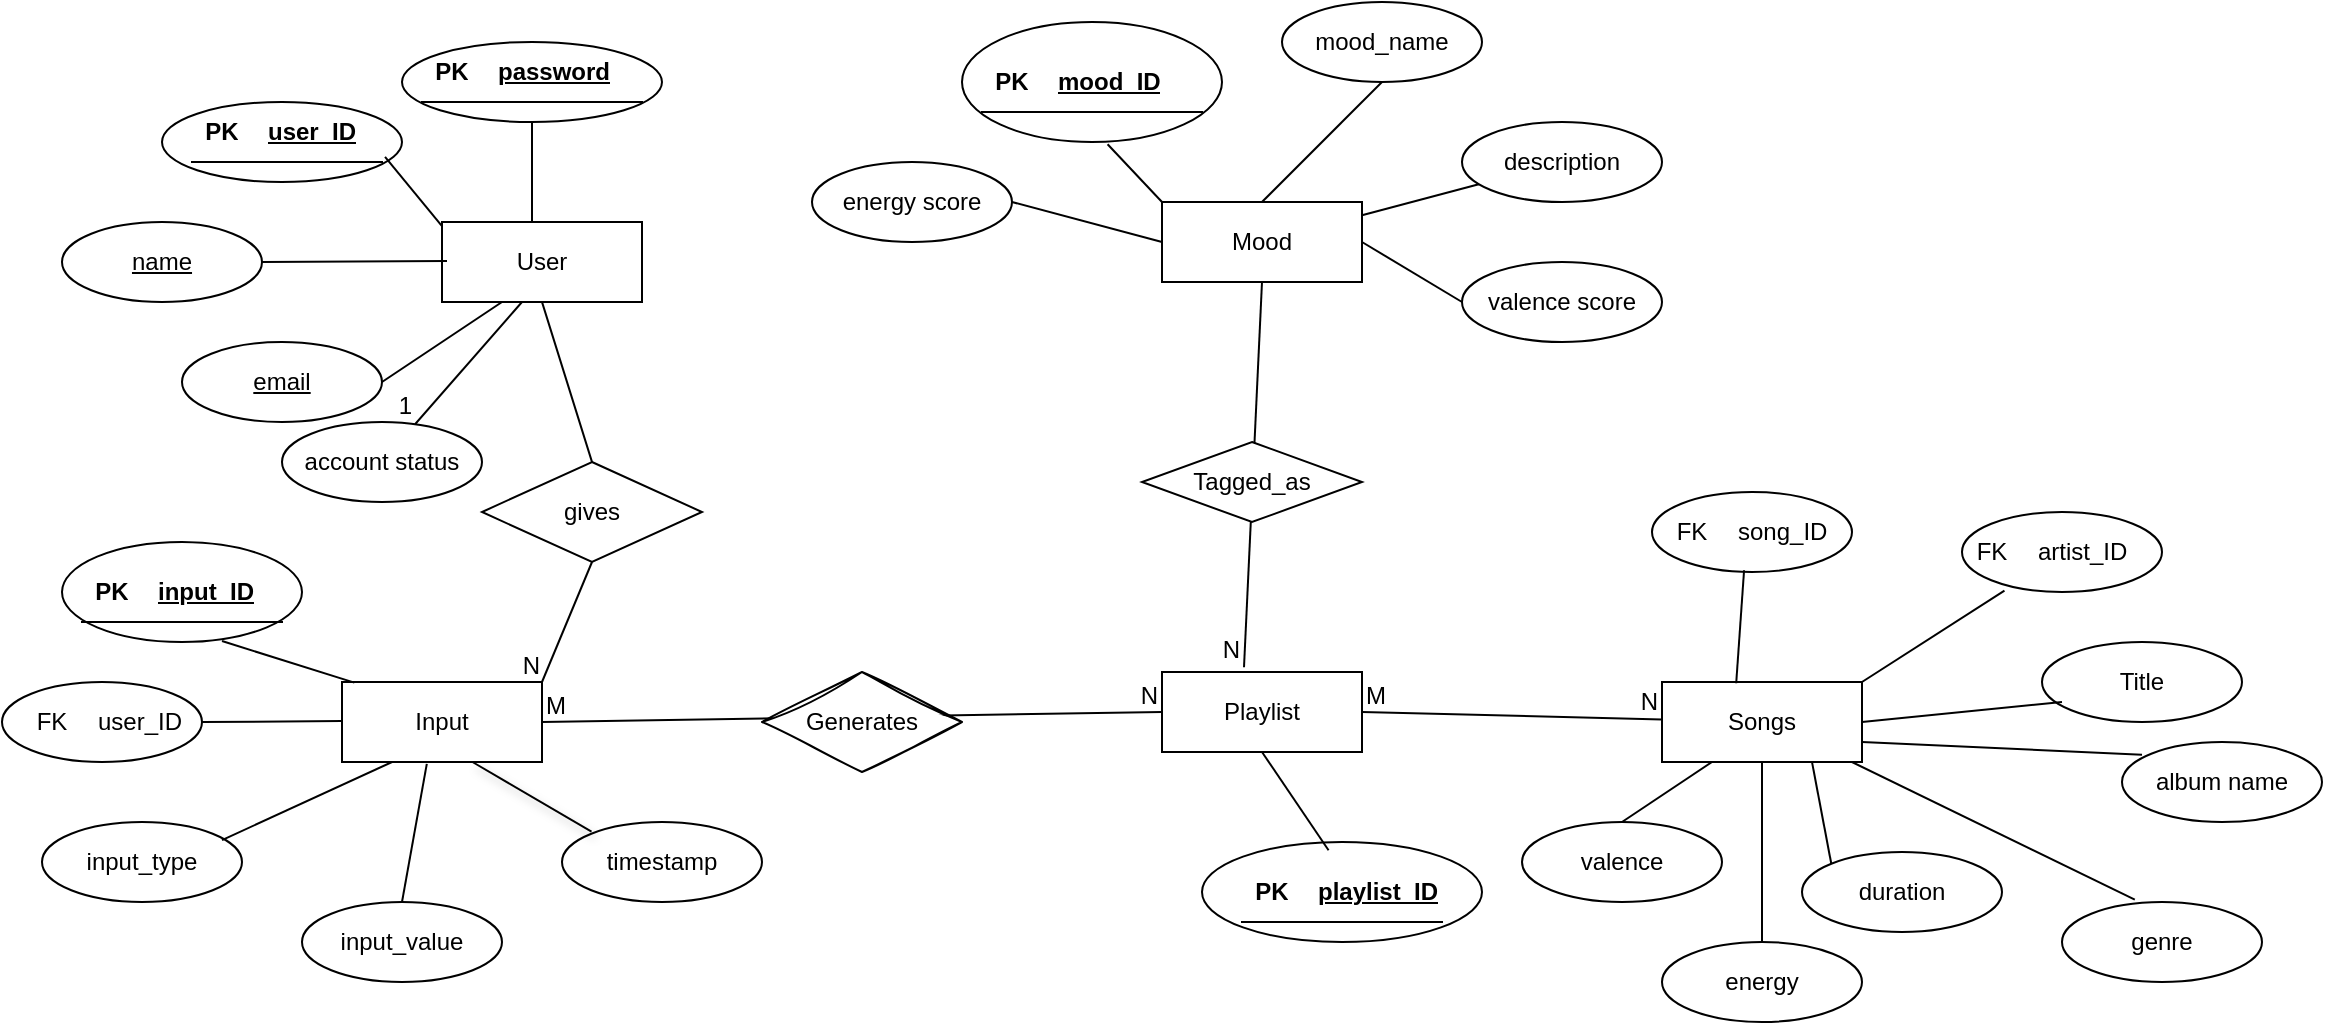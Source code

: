 <mxfile version="28.2.1">
  <diagram name="Page-1" id="aXFZ2an5IjmpmehYJqc1">
    <mxGraphModel dx="2056" dy="500" grid="1" gridSize="10" guides="1" tooltips="1" connect="1" arrows="1" fold="1" page="1" pageScale="1" pageWidth="850" pageHeight="1100" math="0" shadow="0">
      <root>
        <mxCell id="0" />
        <mxCell id="1" parent="0" />
        <mxCell id="iYkkBF6MIsekrppOnUCG-5" value="" style="ellipse;whiteSpace=wrap;html=1;align=center;fontStyle=4;" parent="1" vertex="1">
          <mxGeometry y="60" width="120" height="40" as="geometry" />
        </mxCell>
        <mxCell id="iYkkBF6MIsekrppOnUCG-6" value="email" style="ellipse;whiteSpace=wrap;html=1;align=center;fontStyle=4;" parent="1" vertex="1">
          <mxGeometry x="10" y="180" width="100" height="40" as="geometry" />
        </mxCell>
        <mxCell id="iYkkBF6MIsekrppOnUCG-63" style="edgeStyle=orthogonalEdgeStyle;rounded=0;orthogonalLoop=1;jettySize=auto;html=1;exitX=0.5;exitY=1;exitDx=0;exitDy=0;" parent="1" source="iYkkBF6MIsekrppOnUCG-7" edge="1">
          <mxGeometry relative="1" as="geometry">
            <mxPoint x="184.81" y="70.333" as="targetPoint" />
          </mxGeometry>
        </mxCell>
        <mxCell id="iYkkBF6MIsekrppOnUCG-7" value="" style="ellipse;whiteSpace=wrap;html=1;align=center;fontStyle=4;" parent="1" vertex="1">
          <mxGeometry x="120" y="30" width="130" height="40" as="geometry" />
        </mxCell>
        <mxCell id="iYkkBF6MIsekrppOnUCG-8" value="name" style="ellipse;whiteSpace=wrap;html=1;align=center;fontStyle=4;" parent="1" vertex="1">
          <mxGeometry x="-50" y="120" width="100" height="40" as="geometry" />
        </mxCell>
        <mxCell id="iYkkBF6MIsekrppOnUCG-9" value="input_type" style="ellipse;whiteSpace=wrap;html=1;align=center;" parent="1" vertex="1">
          <mxGeometry x="-60" y="420" width="100" height="40" as="geometry" />
        </mxCell>
        <mxCell id="iYkkBF6MIsekrppOnUCG-10" value="timestamp" style="ellipse;whiteSpace=wrap;html=1;align=center;" parent="1" vertex="1">
          <mxGeometry x="200" y="420" width="100" height="40" as="geometry" />
        </mxCell>
        <mxCell id="iYkkBF6MIsekrppOnUCG-11" value="input_value" style="ellipse;whiteSpace=wrap;html=1;align=center;" parent="1" vertex="1">
          <mxGeometry x="70" y="460" width="100" height="40" as="geometry" />
        </mxCell>
        <mxCell id="iYkkBF6MIsekrppOnUCG-12" value="" style="ellipse;whiteSpace=wrap;html=1;align=center;" parent="1" vertex="1">
          <mxGeometry x="-80" y="350" width="100" height="40" as="geometry" />
        </mxCell>
        <mxCell id="iYkkBF6MIsekrppOnUCG-13" value="" style="ellipse;whiteSpace=wrap;html=1;align=center;" parent="1" vertex="1">
          <mxGeometry x="-50" y="280" width="120" height="50" as="geometry" />
        </mxCell>
        <mxCell id="iYkkBF6MIsekrppOnUCG-15" value="" style="ellipse;whiteSpace=wrap;html=1;align=center;" parent="1" vertex="1">
          <mxGeometry x="520" y="430" width="140" height="50" as="geometry" />
        </mxCell>
        <mxCell id="iYkkBF6MIsekrppOnUCG-16" value="" style="ellipse;whiteSpace=wrap;html=1;align=center;" parent="1" vertex="1">
          <mxGeometry x="745" y="255" width="100" height="40" as="geometry" />
        </mxCell>
        <mxCell id="iYkkBF6MIsekrppOnUCG-17" value="" style="ellipse;whiteSpace=wrap;html=1;align=center;" parent="1" vertex="1">
          <mxGeometry x="400" y="20" width="130" height="60" as="geometry" />
        </mxCell>
        <mxCell id="iYkkBF6MIsekrppOnUCG-18" value="mood_name" style="ellipse;whiteSpace=wrap;html=1;align=center;" parent="1" vertex="1">
          <mxGeometry x="560" y="10" width="100" height="40" as="geometry" />
        </mxCell>
        <mxCell id="iYkkBF6MIsekrppOnUCG-19" value="description" style="ellipse;whiteSpace=wrap;html=1;align=center;" parent="1" vertex="1">
          <mxGeometry x="650" y="70" width="100" height="40" as="geometry" />
        </mxCell>
        <mxCell id="iYkkBF6MIsekrppOnUCG-20" value="gives" style="shape=rhombus;perimeter=rhombusPerimeter;whiteSpace=wrap;html=1;align=center;" parent="1" vertex="1">
          <mxGeometry x="160" y="240" width="110" height="50" as="geometry" />
        </mxCell>
        <mxCell id="iYkkBF6MIsekrppOnUCG-24" value="User" style="whiteSpace=wrap;html=1;align=center;" parent="1" vertex="1">
          <mxGeometry x="140" y="120" width="100" height="40" as="geometry" />
        </mxCell>
        <mxCell id="iYkkBF6MIsekrppOnUCG-27" value="Mood" style="whiteSpace=wrap;html=1;align=center;" parent="1" vertex="1">
          <mxGeometry x="500" y="110" width="100" height="40" as="geometry" />
        </mxCell>
        <mxCell id="iYkkBF6MIsekrppOnUCG-28" value="Input" style="whiteSpace=wrap;html=1;align=center;" parent="1" vertex="1">
          <mxGeometry x="90" y="350" width="100" height="40" as="geometry" />
        </mxCell>
        <mxCell id="iYkkBF6MIsekrppOnUCG-34" value="" style="shape=table;startSize=0;container=1;collapsible=1;childLayout=tableLayout;fixedRows=1;rowLines=0;fontStyle=0;align=center;resizeLast=1;strokeColor=none;fillColor=none;collapsible=0;" parent="1" vertex="1">
          <mxGeometry x="15" y="60" width="95" height="30" as="geometry" />
        </mxCell>
        <mxCell id="iYkkBF6MIsekrppOnUCG-35" value="" style="shape=tableRow;horizontal=0;startSize=0;swimlaneHead=0;swimlaneBody=0;fillColor=none;collapsible=0;dropTarget=0;points=[[0,0.5],[1,0.5]];portConstraint=eastwest;top=0;left=0;right=0;bottom=1;" parent="iYkkBF6MIsekrppOnUCG-34" vertex="1">
          <mxGeometry width="95" height="30" as="geometry" />
        </mxCell>
        <mxCell id="iYkkBF6MIsekrppOnUCG-36" value="PK" style="shape=partialRectangle;connectable=0;fillColor=none;top=0;left=0;bottom=0;right=0;fontStyle=1;overflow=hidden;whiteSpace=wrap;html=1;" parent="iYkkBF6MIsekrppOnUCG-35" vertex="1">
          <mxGeometry width="30" height="30" as="geometry">
            <mxRectangle width="30" height="30" as="alternateBounds" />
          </mxGeometry>
        </mxCell>
        <mxCell id="iYkkBF6MIsekrppOnUCG-37" value="user_ID" style="shape=partialRectangle;connectable=0;fillColor=none;top=0;left=0;bottom=0;right=0;align=left;spacingLeft=6;fontStyle=5;overflow=hidden;whiteSpace=wrap;html=1;" parent="iYkkBF6MIsekrppOnUCG-35" vertex="1">
          <mxGeometry x="30" width="65" height="30" as="geometry">
            <mxRectangle width="65" height="30" as="alternateBounds" />
          </mxGeometry>
        </mxCell>
        <mxCell id="iYkkBF6MIsekrppOnUCG-38" value="" style="shape=table;startSize=0;container=1;collapsible=1;childLayout=tableLayout;fixedRows=1;rowLines=0;fontStyle=0;align=center;resizeLast=1;strokeColor=none;fillColor=none;collapsible=0;" parent="1" vertex="1">
          <mxGeometry x="130" y="30" width="110" height="30" as="geometry" />
        </mxCell>
        <mxCell id="iYkkBF6MIsekrppOnUCG-39" value="" style="shape=tableRow;horizontal=0;startSize=0;swimlaneHead=0;swimlaneBody=0;fillColor=none;collapsible=0;dropTarget=0;points=[[0,0.5],[1,0.5]];portConstraint=eastwest;top=0;left=0;right=0;bottom=1;" parent="iYkkBF6MIsekrppOnUCG-38" vertex="1">
          <mxGeometry width="110" height="30" as="geometry" />
        </mxCell>
        <mxCell id="iYkkBF6MIsekrppOnUCG-40" value="PK" style="shape=partialRectangle;connectable=0;fillColor=none;top=0;left=0;bottom=0;right=0;fontStyle=1;overflow=hidden;whiteSpace=wrap;html=1;" parent="iYkkBF6MIsekrppOnUCG-39" vertex="1">
          <mxGeometry width="30" height="30" as="geometry">
            <mxRectangle width="30" height="30" as="alternateBounds" />
          </mxGeometry>
        </mxCell>
        <mxCell id="iYkkBF6MIsekrppOnUCG-41" value="password" style="shape=partialRectangle;connectable=0;fillColor=none;top=0;left=0;bottom=0;right=0;align=left;spacingLeft=6;fontStyle=5;overflow=hidden;whiteSpace=wrap;html=1;" parent="iYkkBF6MIsekrppOnUCG-39" vertex="1">
          <mxGeometry x="30" width="80" height="30" as="geometry">
            <mxRectangle width="80" height="30" as="alternateBounds" />
          </mxGeometry>
        </mxCell>
        <mxCell id="iYkkBF6MIsekrppOnUCG-43" value="" style="shape=table;startSize=0;container=1;collapsible=1;childLayout=tableLayout;fixedRows=1;rowLines=0;fontStyle=0;align=center;resizeLast=1;strokeColor=none;fillColor=none;collapsible=0;" parent="1" vertex="1">
          <mxGeometry x="-40" y="290" width="100" height="30" as="geometry" />
        </mxCell>
        <mxCell id="iYkkBF6MIsekrppOnUCG-44" value="" style="shape=tableRow;horizontal=0;startSize=0;swimlaneHead=0;swimlaneBody=0;fillColor=none;collapsible=0;dropTarget=0;points=[[0,0.5],[1,0.5]];portConstraint=eastwest;top=0;left=0;right=0;bottom=1;" parent="iYkkBF6MIsekrppOnUCG-43" vertex="1">
          <mxGeometry width="100" height="30" as="geometry" />
        </mxCell>
        <mxCell id="iYkkBF6MIsekrppOnUCG-45" value="PK" style="shape=partialRectangle;connectable=0;fillColor=none;top=0;left=0;bottom=0;right=0;fontStyle=1;overflow=hidden;whiteSpace=wrap;html=1;" parent="iYkkBF6MIsekrppOnUCG-44" vertex="1">
          <mxGeometry width="30" height="30" as="geometry">
            <mxRectangle width="30" height="30" as="alternateBounds" />
          </mxGeometry>
        </mxCell>
        <mxCell id="iYkkBF6MIsekrppOnUCG-46" value="input_ID" style="shape=partialRectangle;connectable=0;fillColor=none;top=0;left=0;bottom=0;right=0;align=left;spacingLeft=6;fontStyle=5;overflow=hidden;whiteSpace=wrap;html=1;" parent="iYkkBF6MIsekrppOnUCG-44" vertex="1">
          <mxGeometry x="30" width="70" height="30" as="geometry">
            <mxRectangle width="70" height="30" as="alternateBounds" />
          </mxGeometry>
        </mxCell>
        <mxCell id="iYkkBF6MIsekrppOnUCG-47" value="" style="shape=table;startSize=0;container=1;collapsible=1;childLayout=tableLayout;fixedRows=1;rowLines=0;fontStyle=0;align=center;resizeLast=1;strokeColor=none;fillColor=none;collapsible=0;" parent="1" vertex="1">
          <mxGeometry x="-70" y="355" width="80" height="30" as="geometry" />
        </mxCell>
        <mxCell id="iYkkBF6MIsekrppOnUCG-48" value="" style="shape=tableRow;horizontal=0;startSize=0;swimlaneHead=0;swimlaneBody=0;fillColor=none;collapsible=0;dropTarget=0;points=[[0,0.5],[1,0.5]];portConstraint=eastwest;top=0;left=0;right=0;bottom=0;" parent="iYkkBF6MIsekrppOnUCG-47" vertex="1">
          <mxGeometry width="80" height="30" as="geometry" />
        </mxCell>
        <mxCell id="iYkkBF6MIsekrppOnUCG-49" value="FK" style="shape=partialRectangle;connectable=0;fillColor=none;top=0;left=0;bottom=0;right=0;fontStyle=0;overflow=hidden;whiteSpace=wrap;html=1;" parent="iYkkBF6MIsekrppOnUCG-48" vertex="1">
          <mxGeometry width="30" height="30" as="geometry">
            <mxRectangle width="30" height="30" as="alternateBounds" />
          </mxGeometry>
        </mxCell>
        <mxCell id="iYkkBF6MIsekrppOnUCG-50" value="user_ID" style="shape=partialRectangle;connectable=0;fillColor=none;top=0;left=0;bottom=0;right=0;align=left;spacingLeft=6;fontStyle=0;overflow=hidden;whiteSpace=wrap;html=1;" parent="iYkkBF6MIsekrppOnUCG-48" vertex="1">
          <mxGeometry x="30" width="50" height="30" as="geometry">
            <mxRectangle width="50" height="30" as="alternateBounds" />
          </mxGeometry>
        </mxCell>
        <mxCell id="iYkkBF6MIsekrppOnUCG-51" value="" style="shape=table;startSize=0;container=1;collapsible=1;childLayout=tableLayout;fixedRows=1;rowLines=0;fontStyle=0;align=center;resizeLast=1;strokeColor=none;fillColor=none;collapsible=0;" parent="1" vertex="1">
          <mxGeometry x="540" y="440" width="100" height="30" as="geometry" />
        </mxCell>
        <mxCell id="iYkkBF6MIsekrppOnUCG-52" value="" style="shape=tableRow;horizontal=0;startSize=0;swimlaneHead=0;swimlaneBody=0;fillColor=none;collapsible=0;dropTarget=0;points=[[0,0.5],[1,0.5]];portConstraint=eastwest;top=0;left=0;right=0;bottom=1;" parent="iYkkBF6MIsekrppOnUCG-51" vertex="1">
          <mxGeometry width="100" height="30" as="geometry" />
        </mxCell>
        <mxCell id="iYkkBF6MIsekrppOnUCG-53" value="PK" style="shape=partialRectangle;connectable=0;fillColor=none;top=0;left=0;bottom=0;right=0;fontStyle=1;overflow=hidden;whiteSpace=wrap;html=1;" parent="iYkkBF6MIsekrppOnUCG-52" vertex="1">
          <mxGeometry width="30" height="30" as="geometry">
            <mxRectangle width="30" height="30" as="alternateBounds" />
          </mxGeometry>
        </mxCell>
        <mxCell id="iYkkBF6MIsekrppOnUCG-54" value="playlist_ID" style="shape=partialRectangle;connectable=0;fillColor=none;top=0;left=0;bottom=0;right=0;align=left;spacingLeft=6;fontStyle=5;overflow=hidden;whiteSpace=wrap;html=1;" parent="iYkkBF6MIsekrppOnUCG-52" vertex="1">
          <mxGeometry x="30" width="70" height="30" as="geometry">
            <mxRectangle width="70" height="30" as="alternateBounds" />
          </mxGeometry>
        </mxCell>
        <mxCell id="iYkkBF6MIsekrppOnUCG-55" value="" style="shape=table;startSize=0;container=1;collapsible=1;childLayout=tableLayout;fixedRows=1;rowLines=0;fontStyle=0;align=center;resizeLast=1;strokeColor=none;fillColor=none;collapsible=0;" parent="1" vertex="1">
          <mxGeometry x="750" y="260" width="90" height="30" as="geometry" />
        </mxCell>
        <mxCell id="iYkkBF6MIsekrppOnUCG-56" value="" style="shape=tableRow;horizontal=0;startSize=0;swimlaneHead=0;swimlaneBody=0;fillColor=none;collapsible=0;dropTarget=0;points=[[0,0.5],[1,0.5]];portConstraint=eastwest;top=0;left=0;right=0;bottom=0;" parent="iYkkBF6MIsekrppOnUCG-55" vertex="1">
          <mxGeometry width="90" height="30" as="geometry" />
        </mxCell>
        <mxCell id="iYkkBF6MIsekrppOnUCG-57" value="FK" style="shape=partialRectangle;connectable=0;fillColor=none;top=0;left=0;bottom=0;right=0;fontStyle=0;overflow=hidden;whiteSpace=wrap;html=1;" parent="iYkkBF6MIsekrppOnUCG-56" vertex="1">
          <mxGeometry width="30" height="30" as="geometry">
            <mxRectangle width="30" height="30" as="alternateBounds" />
          </mxGeometry>
        </mxCell>
        <mxCell id="iYkkBF6MIsekrppOnUCG-58" value="song_ID" style="shape=partialRectangle;connectable=0;fillColor=none;top=0;left=0;bottom=0;right=0;align=left;spacingLeft=6;fontStyle=0;overflow=hidden;whiteSpace=wrap;html=1;" parent="iYkkBF6MIsekrppOnUCG-56" vertex="1">
          <mxGeometry x="30" width="60" height="30" as="geometry">
            <mxRectangle width="60" height="30" as="alternateBounds" />
          </mxGeometry>
        </mxCell>
        <mxCell id="iYkkBF6MIsekrppOnUCG-59" value="" style="shape=table;startSize=0;container=1;collapsible=1;childLayout=tableLayout;fixedRows=1;rowLines=0;fontStyle=0;align=center;resizeLast=1;strokeColor=none;fillColor=none;collapsible=0;" parent="1" vertex="1">
          <mxGeometry x="410" y="35" width="110" height="30" as="geometry" />
        </mxCell>
        <mxCell id="iYkkBF6MIsekrppOnUCG-60" value="" style="shape=tableRow;horizontal=0;startSize=0;swimlaneHead=0;swimlaneBody=0;fillColor=none;collapsible=0;dropTarget=0;points=[[0,0.5],[1,0.5]];portConstraint=eastwest;top=0;left=0;right=0;bottom=1;" parent="iYkkBF6MIsekrppOnUCG-59" vertex="1">
          <mxGeometry width="110" height="30" as="geometry" />
        </mxCell>
        <mxCell id="iYkkBF6MIsekrppOnUCG-61" value="PK" style="shape=partialRectangle;connectable=0;fillColor=none;top=0;left=0;bottom=0;right=0;fontStyle=1;overflow=hidden;whiteSpace=wrap;html=1;" parent="iYkkBF6MIsekrppOnUCG-60" vertex="1">
          <mxGeometry width="30" height="30" as="geometry">
            <mxRectangle width="30" height="30" as="alternateBounds" />
          </mxGeometry>
        </mxCell>
        <mxCell id="iYkkBF6MIsekrppOnUCG-62" value="mood_ID" style="shape=partialRectangle;connectable=0;fillColor=none;top=0;left=0;bottom=0;right=0;align=left;spacingLeft=6;fontStyle=5;overflow=hidden;whiteSpace=wrap;html=1;" parent="iYkkBF6MIsekrppOnUCG-60" vertex="1">
          <mxGeometry x="30" width="80" height="30" as="geometry">
            <mxRectangle width="80" height="30" as="alternateBounds" />
          </mxGeometry>
        </mxCell>
        <mxCell id="iYkkBF6MIsekrppOnUCG-67" value="" style="endArrow=none;html=1;rounded=0;exitX=0.5;exitY=1;exitDx=0;exitDy=0;entryX=0.5;entryY=0;entryDx=0;entryDy=0;" parent="1" source="iYkkBF6MIsekrppOnUCG-24" target="iYkkBF6MIsekrppOnUCG-20" edge="1">
          <mxGeometry relative="1" as="geometry">
            <mxPoint x="230" y="280" as="sourcePoint" />
            <mxPoint x="390" y="280" as="targetPoint" />
          </mxGeometry>
        </mxCell>
        <mxCell id="iYkkBF6MIsekrppOnUCG-69" value="" style="endArrow=none;html=1;rounded=0;entryX=0;entryY=0;entryDx=0;entryDy=0;exitX=0.653;exitY=1.024;exitDx=0;exitDy=0;exitPerimeter=0;shadow=1;" parent="1" edge="1">
          <mxGeometry relative="1" as="geometry">
            <mxPoint x="155.24" y="390.0" as="sourcePoint" />
            <mxPoint x="214.754" y="424.83" as="targetPoint" />
            <Array as="points" />
          </mxGeometry>
        </mxCell>
        <mxCell id="iYkkBF6MIsekrppOnUCG-70" value="" style="endArrow=none;html=1;rounded=0;" parent="1" edge="1">
          <mxGeometry relative="1" as="geometry">
            <mxPoint x="20" y="370" as="sourcePoint" />
            <mxPoint x="90" y="369.52" as="targetPoint" />
          </mxGeometry>
        </mxCell>
        <mxCell id="iYkkBF6MIsekrppOnUCG-71" value="" style="endArrow=none;html=1;rounded=0;entryX=0.25;entryY=1;entryDx=0;entryDy=0;" parent="1" target="iYkkBF6MIsekrppOnUCG-28" edge="1">
          <mxGeometry relative="1" as="geometry">
            <mxPoint x="30" y="429.05" as="sourcePoint" />
            <mxPoint x="190" y="429.05" as="targetPoint" />
          </mxGeometry>
        </mxCell>
        <mxCell id="iYkkBF6MIsekrppOnUCG-72" value="" style="endArrow=none;html=1;rounded=0;entryX=0.5;entryY=0;entryDx=0;entryDy=0;exitX=0.424;exitY=1.024;exitDx=0;exitDy=0;exitPerimeter=0;" parent="1" source="iYkkBF6MIsekrppOnUCG-28" target="iYkkBF6MIsekrppOnUCG-11" edge="1">
          <mxGeometry relative="1" as="geometry">
            <mxPoint x="120" y="390" as="sourcePoint" />
            <mxPoint x="280" y="390" as="targetPoint" />
          </mxGeometry>
        </mxCell>
        <mxCell id="iYkkBF6MIsekrppOnUCG-73" value="" style="endArrow=none;html=1;rounded=0;entryX=0.062;entryY=0.008;entryDx=0;entryDy=0;entryPerimeter=0;" parent="1" target="iYkkBF6MIsekrppOnUCG-28" edge="1">
          <mxGeometry relative="1" as="geometry">
            <mxPoint x="30" y="329.52" as="sourcePoint" />
            <mxPoint x="190" y="329.52" as="targetPoint" />
          </mxGeometry>
        </mxCell>
        <mxCell id="iYkkBF6MIsekrppOnUCG-74" value="" style="endArrow=none;html=1;rounded=0;" parent="1" edge="1">
          <mxGeometry relative="1" as="geometry">
            <mxPoint x="50" y="140" as="sourcePoint" />
            <mxPoint x="142.5" y="139.52" as="targetPoint" />
          </mxGeometry>
        </mxCell>
        <mxCell id="iYkkBF6MIsekrppOnUCG-76" value="" style="endArrow=none;html=1;rounded=0;exitX=0.5;exitY=1;exitDx=0;exitDy=0;" parent="1" source="iYkkBF6MIsekrppOnUCG-7" edge="1">
          <mxGeometry relative="1" as="geometry">
            <mxPoint x="184.52" y="65" as="sourcePoint" />
            <mxPoint x="185" y="120" as="targetPoint" />
          </mxGeometry>
        </mxCell>
        <mxCell id="iYkkBF6MIsekrppOnUCG-77" value="" style="endArrow=none;html=1;rounded=0;exitX=1.016;exitY=0.916;exitDx=0;exitDy=0;exitPerimeter=0;" parent="1" source="iYkkBF6MIsekrppOnUCG-35" edge="1">
          <mxGeometry relative="1" as="geometry">
            <mxPoint x="104.2" y="70.0" as="sourcePoint" />
            <mxPoint x="140" y="122.04" as="targetPoint" />
            <Array as="points" />
          </mxGeometry>
        </mxCell>
        <mxCell id="iYkkBF6MIsekrppOnUCG-78" value="" style="endArrow=none;html=1;rounded=0;" parent="1" edge="1">
          <mxGeometry relative="1" as="geometry">
            <mxPoint x="110" y="200" as="sourcePoint" />
            <mxPoint x="170" y="160" as="targetPoint" />
          </mxGeometry>
        </mxCell>
        <mxCell id="iYkkBF6MIsekrppOnUCG-81" value="" style="endArrow=none;html=1;rounded=0;entryX=0.452;entryY=0.083;entryDx=0;entryDy=0;entryPerimeter=0;exitX=0.5;exitY=1;exitDx=0;exitDy=0;" parent="1" source="iYkkBF6MIsekrppOnUCG-26" target="iYkkBF6MIsekrppOnUCG-15" edge="1">
          <mxGeometry relative="1" as="geometry">
            <mxPoint x="540" y="394.05" as="sourcePoint" />
            <mxPoint x="700" y="394.05" as="targetPoint" />
          </mxGeometry>
        </mxCell>
        <mxCell id="iYkkBF6MIsekrppOnUCG-84" value="" style="endArrow=none;html=1;rounded=0;" parent="1" source="iYkkBF6MIsekrppOnUCG-27" target="iYkkBF6MIsekrppOnUCG-19" edge="1">
          <mxGeometry relative="1" as="geometry">
            <mxPoint x="530" y="90" as="sourcePoint" />
            <mxPoint x="690" y="90" as="targetPoint" />
          </mxGeometry>
        </mxCell>
        <mxCell id="iYkkBF6MIsekrppOnUCG-85" value="" style="endArrow=none;html=1;rounded=0;entryX=0.5;entryY=1;entryDx=0;entryDy=0;exitX=0.5;exitY=0;exitDx=0;exitDy=0;" parent="1" source="iYkkBF6MIsekrppOnUCG-27" target="iYkkBF6MIsekrppOnUCG-18" edge="1">
          <mxGeometry relative="1" as="geometry">
            <mxPoint x="530" y="90" as="sourcePoint" />
            <mxPoint x="690" y="90" as="targetPoint" />
          </mxGeometry>
        </mxCell>
        <mxCell id="iYkkBF6MIsekrppOnUCG-86" value="" style="endArrow=none;html=1;rounded=0;exitX=0.56;exitY=1.019;exitDx=0;exitDy=0;exitPerimeter=0;entryX=0;entryY=0;entryDx=0;entryDy=0;" parent="1" source="iYkkBF6MIsekrppOnUCG-17" target="iYkkBF6MIsekrppOnUCG-27" edge="1">
          <mxGeometry relative="1" as="geometry">
            <mxPoint x="530" y="90" as="sourcePoint" />
            <mxPoint x="690" y="90" as="targetPoint" />
          </mxGeometry>
        </mxCell>
        <mxCell id="Iz7ekUghLWr2bTcjMFQP-7" value="" style="endArrow=none;html=1;rounded=0;exitX=0.5;exitY=1;exitDx=0;exitDy=0;entryX=1;entryY=0;entryDx=0;entryDy=0;" edge="1" parent="1" source="iYkkBF6MIsekrppOnUCG-20" target="iYkkBF6MIsekrppOnUCG-28">
          <mxGeometry relative="1" as="geometry">
            <mxPoint x="370" y="280" as="sourcePoint" />
            <mxPoint x="530" y="280" as="targetPoint" />
          </mxGeometry>
        </mxCell>
        <mxCell id="Iz7ekUghLWr2bTcjMFQP-8" value="N" style="resizable=0;html=1;whiteSpace=wrap;align=right;verticalAlign=bottom;" connectable="0" vertex="1" parent="Iz7ekUghLWr2bTcjMFQP-7">
          <mxGeometry x="1" relative="1" as="geometry" />
        </mxCell>
        <mxCell id="Iz7ekUghLWr2bTcjMFQP-9" value="" style="endArrow=none;html=1;rounded=0;exitX=1;exitY=0.5;exitDx=0;exitDy=0;entryX=0;entryY=0.5;entryDx=0;entryDy=0;" edge="1" parent="1" source="iYkkBF6MIsekrppOnUCG-28" target="iYkkBF6MIsekrppOnUCG-26">
          <mxGeometry relative="1" as="geometry">
            <mxPoint x="370" y="280" as="sourcePoint" />
            <mxPoint x="530" y="280" as="targetPoint" />
          </mxGeometry>
        </mxCell>
        <mxCell id="Iz7ekUghLWr2bTcjMFQP-10" value="M" style="resizable=0;html=1;whiteSpace=wrap;align=left;verticalAlign=bottom;" connectable="0" vertex="1" parent="Iz7ekUghLWr2bTcjMFQP-9">
          <mxGeometry x="-1" relative="1" as="geometry" />
        </mxCell>
        <mxCell id="Iz7ekUghLWr2bTcjMFQP-11" value="N" style="resizable=0;html=1;whiteSpace=wrap;align=right;verticalAlign=bottom;" connectable="0" vertex="1" parent="Iz7ekUghLWr2bTcjMFQP-9">
          <mxGeometry x="1" relative="1" as="geometry" />
        </mxCell>
        <mxCell id="iYkkBF6MIsekrppOnUCG-21" value="Generates" style="shape=rhombus;perimeter=rhombusPerimeter;whiteSpace=wrap;html=1;align=center;sketch=1;curveFitting=1;jiggle=2;" parent="1" vertex="1">
          <mxGeometry x="300" y="345" width="100" height="50" as="geometry" />
        </mxCell>
        <mxCell id="Iz7ekUghLWr2bTcjMFQP-12" value="" style="endArrow=none;html=1;rounded=0;exitX=0.5;exitY=1;exitDx=0;exitDy=0;entryX=0.41;entryY=-0.059;entryDx=0;entryDy=0;entryPerimeter=0;" edge="1" parent="1" source="iYkkBF6MIsekrppOnUCG-27" target="iYkkBF6MIsekrppOnUCG-26">
          <mxGeometry relative="1" as="geometry">
            <mxPoint x="370" y="280" as="sourcePoint" />
            <mxPoint x="530" y="280" as="targetPoint" />
          </mxGeometry>
        </mxCell>
        <mxCell id="Iz7ekUghLWr2bTcjMFQP-13" value="N" style="resizable=0;html=1;whiteSpace=wrap;align=right;verticalAlign=bottom;" connectable="0" vertex="1" parent="Iz7ekUghLWr2bTcjMFQP-12">
          <mxGeometry x="1" relative="1" as="geometry" />
        </mxCell>
        <mxCell id="iYkkBF6MIsekrppOnUCG-22" value="Tagged_as" style="shape=rhombus;perimeter=rhombusPerimeter;whiteSpace=wrap;html=1;align=center;" parent="1" vertex="1">
          <mxGeometry x="490" y="230" width="110" height="40" as="geometry" />
        </mxCell>
        <mxCell id="Iz7ekUghLWr2bTcjMFQP-15" value="account status" style="ellipse;whiteSpace=wrap;html=1;align=center;" vertex="1" parent="1">
          <mxGeometry x="60" y="220" width="100" height="40" as="geometry" />
        </mxCell>
        <mxCell id="Iz7ekUghLWr2bTcjMFQP-16" value="" style="endArrow=none;html=1;rounded=0;" edge="1" parent="1" target="Iz7ekUghLWr2bTcjMFQP-15">
          <mxGeometry relative="1" as="geometry">
            <mxPoint x="180" y="160" as="sourcePoint" />
            <mxPoint x="550" y="260" as="targetPoint" />
          </mxGeometry>
        </mxCell>
        <mxCell id="Iz7ekUghLWr2bTcjMFQP-17" value="1" style="resizable=0;html=1;whiteSpace=wrap;align=right;verticalAlign=bottom;" connectable="0" vertex="1" parent="Iz7ekUghLWr2bTcjMFQP-16">
          <mxGeometry x="1" relative="1" as="geometry" />
        </mxCell>
        <mxCell id="Iz7ekUghLWr2bTcjMFQP-18" value="valence score" style="ellipse;whiteSpace=wrap;html=1;align=center;" vertex="1" parent="1">
          <mxGeometry x="650" y="140" width="100" height="40" as="geometry" />
        </mxCell>
        <mxCell id="Iz7ekUghLWr2bTcjMFQP-19" value="energy score" style="ellipse;whiteSpace=wrap;html=1;align=center;" vertex="1" parent="1">
          <mxGeometry x="325" y="90" width="100" height="40" as="geometry" />
        </mxCell>
        <mxCell id="Iz7ekUghLWr2bTcjMFQP-20" value="" style="endArrow=none;html=1;rounded=0;exitX=1;exitY=0.5;exitDx=0;exitDy=0;entryX=0;entryY=0.5;entryDx=0;entryDy=0;" edge="1" parent="1" source="Iz7ekUghLWr2bTcjMFQP-19" target="iYkkBF6MIsekrppOnUCG-27">
          <mxGeometry relative="1" as="geometry">
            <mxPoint x="390" y="260" as="sourcePoint" />
            <mxPoint x="550" y="260" as="targetPoint" />
          </mxGeometry>
        </mxCell>
        <mxCell id="Iz7ekUghLWr2bTcjMFQP-21" value="" style="endArrow=none;html=1;rounded=0;exitX=1;exitY=0.5;exitDx=0;exitDy=0;entryX=0;entryY=0.5;entryDx=0;entryDy=0;" edge="1" parent="1" source="iYkkBF6MIsekrppOnUCG-27" target="Iz7ekUghLWr2bTcjMFQP-18">
          <mxGeometry relative="1" as="geometry">
            <mxPoint x="390" y="260" as="sourcePoint" />
            <mxPoint x="550" y="260" as="targetPoint" />
          </mxGeometry>
        </mxCell>
        <mxCell id="Iz7ekUghLWr2bTcjMFQP-25" value="" style="endArrow=none;html=1;rounded=0;exitX=1;exitY=0.5;exitDx=0;exitDy=0;" edge="1" parent="1" source="iYkkBF6MIsekrppOnUCG-26" target="Iz7ekUghLWr2bTcjMFQP-29">
          <mxGeometry relative="1" as="geometry">
            <mxPoint x="580" y="260" as="sourcePoint" />
            <mxPoint x="740" y="370" as="targetPoint" />
          </mxGeometry>
        </mxCell>
        <mxCell id="Iz7ekUghLWr2bTcjMFQP-26" value="M" style="resizable=0;html=1;whiteSpace=wrap;align=left;verticalAlign=bottom;" connectable="0" vertex="1" parent="Iz7ekUghLWr2bTcjMFQP-25">
          <mxGeometry x="-1" relative="1" as="geometry" />
        </mxCell>
        <mxCell id="Iz7ekUghLWr2bTcjMFQP-27" value="N" style="resizable=0;html=1;whiteSpace=wrap;align=right;verticalAlign=bottom;" connectable="0" vertex="1" parent="Iz7ekUghLWr2bTcjMFQP-25">
          <mxGeometry x="1" relative="1" as="geometry" />
        </mxCell>
        <mxCell id="Iz7ekUghLWr2bTcjMFQP-29" value="Songs" style="whiteSpace=wrap;html=1;align=center;" vertex="1" parent="1">
          <mxGeometry x="750" y="350" width="100" height="40" as="geometry" />
        </mxCell>
        <mxCell id="Iz7ekUghLWr2bTcjMFQP-30" value="Title" style="ellipse;whiteSpace=wrap;html=1;align=center;" vertex="1" parent="1">
          <mxGeometry x="940" y="330" width="100" height="40" as="geometry" />
        </mxCell>
        <mxCell id="Iz7ekUghLWr2bTcjMFQP-31" value="genre" style="ellipse;whiteSpace=wrap;html=1;align=center;" vertex="1" parent="1">
          <mxGeometry x="950" y="460" width="100" height="40" as="geometry" />
        </mxCell>
        <mxCell id="Iz7ekUghLWr2bTcjMFQP-32" value="album name" style="ellipse;whiteSpace=wrap;html=1;align=center;" vertex="1" parent="1">
          <mxGeometry x="980" y="380" width="100" height="40" as="geometry" />
        </mxCell>
        <mxCell id="Iz7ekUghLWr2bTcjMFQP-33" value="" style="ellipse;whiteSpace=wrap;html=1;align=center;" vertex="1" parent="1">
          <mxGeometry x="900" y="265" width="100" height="40" as="geometry" />
        </mxCell>
        <mxCell id="Iz7ekUghLWr2bTcjMFQP-34" value="" style="shape=table;startSize=0;container=1;collapsible=1;childLayout=tableLayout;fixedRows=1;rowLines=0;fontStyle=0;align=center;resizeLast=1;strokeColor=none;fillColor=none;collapsible=0;" vertex="1" parent="1">
          <mxGeometry x="900" y="270" width="180" height="30" as="geometry" />
        </mxCell>
        <mxCell id="Iz7ekUghLWr2bTcjMFQP-35" value="" style="shape=tableRow;horizontal=0;startSize=0;swimlaneHead=0;swimlaneBody=0;fillColor=none;collapsible=0;dropTarget=0;points=[[0,0.5],[1,0.5]];portConstraint=eastwest;top=0;left=0;right=0;bottom=0;" vertex="1" parent="Iz7ekUghLWr2bTcjMFQP-34">
          <mxGeometry width="180" height="30" as="geometry" />
        </mxCell>
        <mxCell id="Iz7ekUghLWr2bTcjMFQP-36" value="FK" style="shape=partialRectangle;connectable=0;fillColor=none;top=0;left=0;bottom=0;right=0;fontStyle=0;overflow=hidden;whiteSpace=wrap;html=1;" vertex="1" parent="Iz7ekUghLWr2bTcjMFQP-35">
          <mxGeometry width="30" height="30" as="geometry">
            <mxRectangle width="30" height="30" as="alternateBounds" />
          </mxGeometry>
        </mxCell>
        <mxCell id="Iz7ekUghLWr2bTcjMFQP-37" value="artist_ID" style="shape=partialRectangle;connectable=0;fillColor=none;top=0;left=0;bottom=0;right=0;align=left;spacingLeft=6;fontStyle=0;overflow=hidden;whiteSpace=wrap;html=1;" vertex="1" parent="Iz7ekUghLWr2bTcjMFQP-35">
          <mxGeometry x="30" width="150" height="30" as="geometry">
            <mxRectangle width="150" height="30" as="alternateBounds" />
          </mxGeometry>
        </mxCell>
        <mxCell id="Iz7ekUghLWr2bTcjMFQP-38" value="energy" style="ellipse;whiteSpace=wrap;html=1;align=center;" vertex="1" parent="1">
          <mxGeometry x="750" y="480" width="100" height="40" as="geometry" />
        </mxCell>
        <mxCell id="Iz7ekUghLWr2bTcjMFQP-39" value="valence" style="ellipse;whiteSpace=wrap;html=1;align=center;" vertex="1" parent="1">
          <mxGeometry x="680" y="420" width="100" height="40" as="geometry" />
        </mxCell>
        <mxCell id="Iz7ekUghLWr2bTcjMFQP-40" value="duration" style="ellipse;whiteSpace=wrap;html=1;align=center;" vertex="1" parent="1">
          <mxGeometry x="820" y="435" width="100" height="40" as="geometry" />
        </mxCell>
        <mxCell id="Iz7ekUghLWr2bTcjMFQP-41" value="" style="endArrow=none;html=1;rounded=0;entryX=0.5;entryY=0;entryDx=0;entryDy=0;exitX=0.5;exitY=0.995;exitDx=0;exitDy=0;exitPerimeter=0;" edge="1" parent="1" source="Iz7ekUghLWr2bTcjMFQP-29" target="Iz7ekUghLWr2bTcjMFQP-38">
          <mxGeometry relative="1" as="geometry">
            <mxPoint x="760" y="390" as="sourcePoint" />
            <mxPoint x="920" y="390" as="targetPoint" />
          </mxGeometry>
        </mxCell>
        <mxCell id="Iz7ekUghLWr2bTcjMFQP-42" value="" style="endArrow=none;html=1;rounded=0;exitX=0.118;exitY=1.144;exitDx=0;exitDy=0;exitPerimeter=0;entryX=1;entryY=0;entryDx=0;entryDy=0;" edge="1" parent="1" source="Iz7ekUghLWr2bTcjMFQP-35" target="Iz7ekUghLWr2bTcjMFQP-29">
          <mxGeometry relative="1" as="geometry">
            <mxPoint x="585" y="320" as="sourcePoint" />
            <mxPoint x="745" y="320" as="targetPoint" />
          </mxGeometry>
        </mxCell>
        <mxCell id="Iz7ekUghLWr2bTcjMFQP-43" value="" style="endArrow=none;html=1;rounded=0;exitX=0.371;exitY=0.015;exitDx=0;exitDy=0;exitPerimeter=0;entryX=0.456;entryY=1.137;entryDx=0;entryDy=0;entryPerimeter=0;" edge="1" parent="1" source="Iz7ekUghLWr2bTcjMFQP-29" target="iYkkBF6MIsekrppOnUCG-56">
          <mxGeometry relative="1" as="geometry">
            <mxPoint x="580" y="300" as="sourcePoint" />
            <mxPoint x="740" y="300" as="targetPoint" />
          </mxGeometry>
        </mxCell>
        <mxCell id="Iz7ekUghLWr2bTcjMFQP-44" value="" style="endArrow=none;html=1;rounded=0;exitX=1;exitY=0.75;exitDx=0;exitDy=0;" edge="1" parent="1" source="Iz7ekUghLWr2bTcjMFQP-29">
          <mxGeometry relative="1" as="geometry">
            <mxPoint x="850" y="390.004" as="sourcePoint" />
            <mxPoint x="990" y="386.32" as="targetPoint" />
          </mxGeometry>
        </mxCell>
        <mxCell id="Iz7ekUghLWr2bTcjMFQP-45" value="" style="endArrow=none;html=1;rounded=0;exitX=0.25;exitY=1;exitDx=0;exitDy=0;entryX=0.5;entryY=0;entryDx=0;entryDy=0;" edge="1" parent="1" source="Iz7ekUghLWr2bTcjMFQP-29" target="Iz7ekUghLWr2bTcjMFQP-39">
          <mxGeometry relative="1" as="geometry">
            <mxPoint x="580" y="360" as="sourcePoint" />
            <mxPoint x="740" y="390" as="targetPoint" />
          </mxGeometry>
        </mxCell>
        <mxCell id="Iz7ekUghLWr2bTcjMFQP-46" value="" style="endArrow=none;html=1;rounded=0;" edge="1" parent="1" target="iYkkBF6MIsekrppOnUCG-26">
          <mxGeometry relative="1" as="geometry">
            <mxPoint x="580" y="360" as="sourcePoint" />
            <mxPoint x="740" y="360" as="targetPoint" />
          </mxGeometry>
        </mxCell>
        <mxCell id="iYkkBF6MIsekrppOnUCG-26" value="Playlist" style="whiteSpace=wrap;html=1;align=center;" parent="1" vertex="1">
          <mxGeometry x="500" y="345" width="100" height="40" as="geometry" />
        </mxCell>
        <mxCell id="Iz7ekUghLWr2bTcjMFQP-47" value="" style="endArrow=none;html=1;rounded=0;entryX=0.364;entryY=-0.029;entryDx=0;entryDy=0;entryPerimeter=0;" edge="1" parent="1" target="Iz7ekUghLWr2bTcjMFQP-31">
          <mxGeometry relative="1" as="geometry">
            <mxPoint x="845" y="390" as="sourcePoint" />
            <mxPoint x="1005" y="390" as="targetPoint" />
          </mxGeometry>
        </mxCell>
        <mxCell id="Iz7ekUghLWr2bTcjMFQP-48" value="" style="endArrow=none;html=1;rounded=0;exitX=0.75;exitY=1;exitDx=0;exitDy=0;entryX=0;entryY=0;entryDx=0;entryDy=0;" edge="1" parent="1" source="Iz7ekUghLWr2bTcjMFQP-29" target="Iz7ekUghLWr2bTcjMFQP-40">
          <mxGeometry relative="1" as="geometry">
            <mxPoint x="580" y="360" as="sourcePoint" />
            <mxPoint x="740" y="360" as="targetPoint" />
          </mxGeometry>
        </mxCell>
        <mxCell id="Iz7ekUghLWr2bTcjMFQP-49" value="" style="endArrow=none;html=1;rounded=0;exitX=1;exitY=0.5;exitDx=0;exitDy=0;" edge="1" parent="1" source="Iz7ekUghLWr2bTcjMFQP-29">
          <mxGeometry relative="1" as="geometry">
            <mxPoint x="790" y="360" as="sourcePoint" />
            <mxPoint x="950" y="360" as="targetPoint" />
          </mxGeometry>
        </mxCell>
      </root>
    </mxGraphModel>
  </diagram>
</mxfile>
